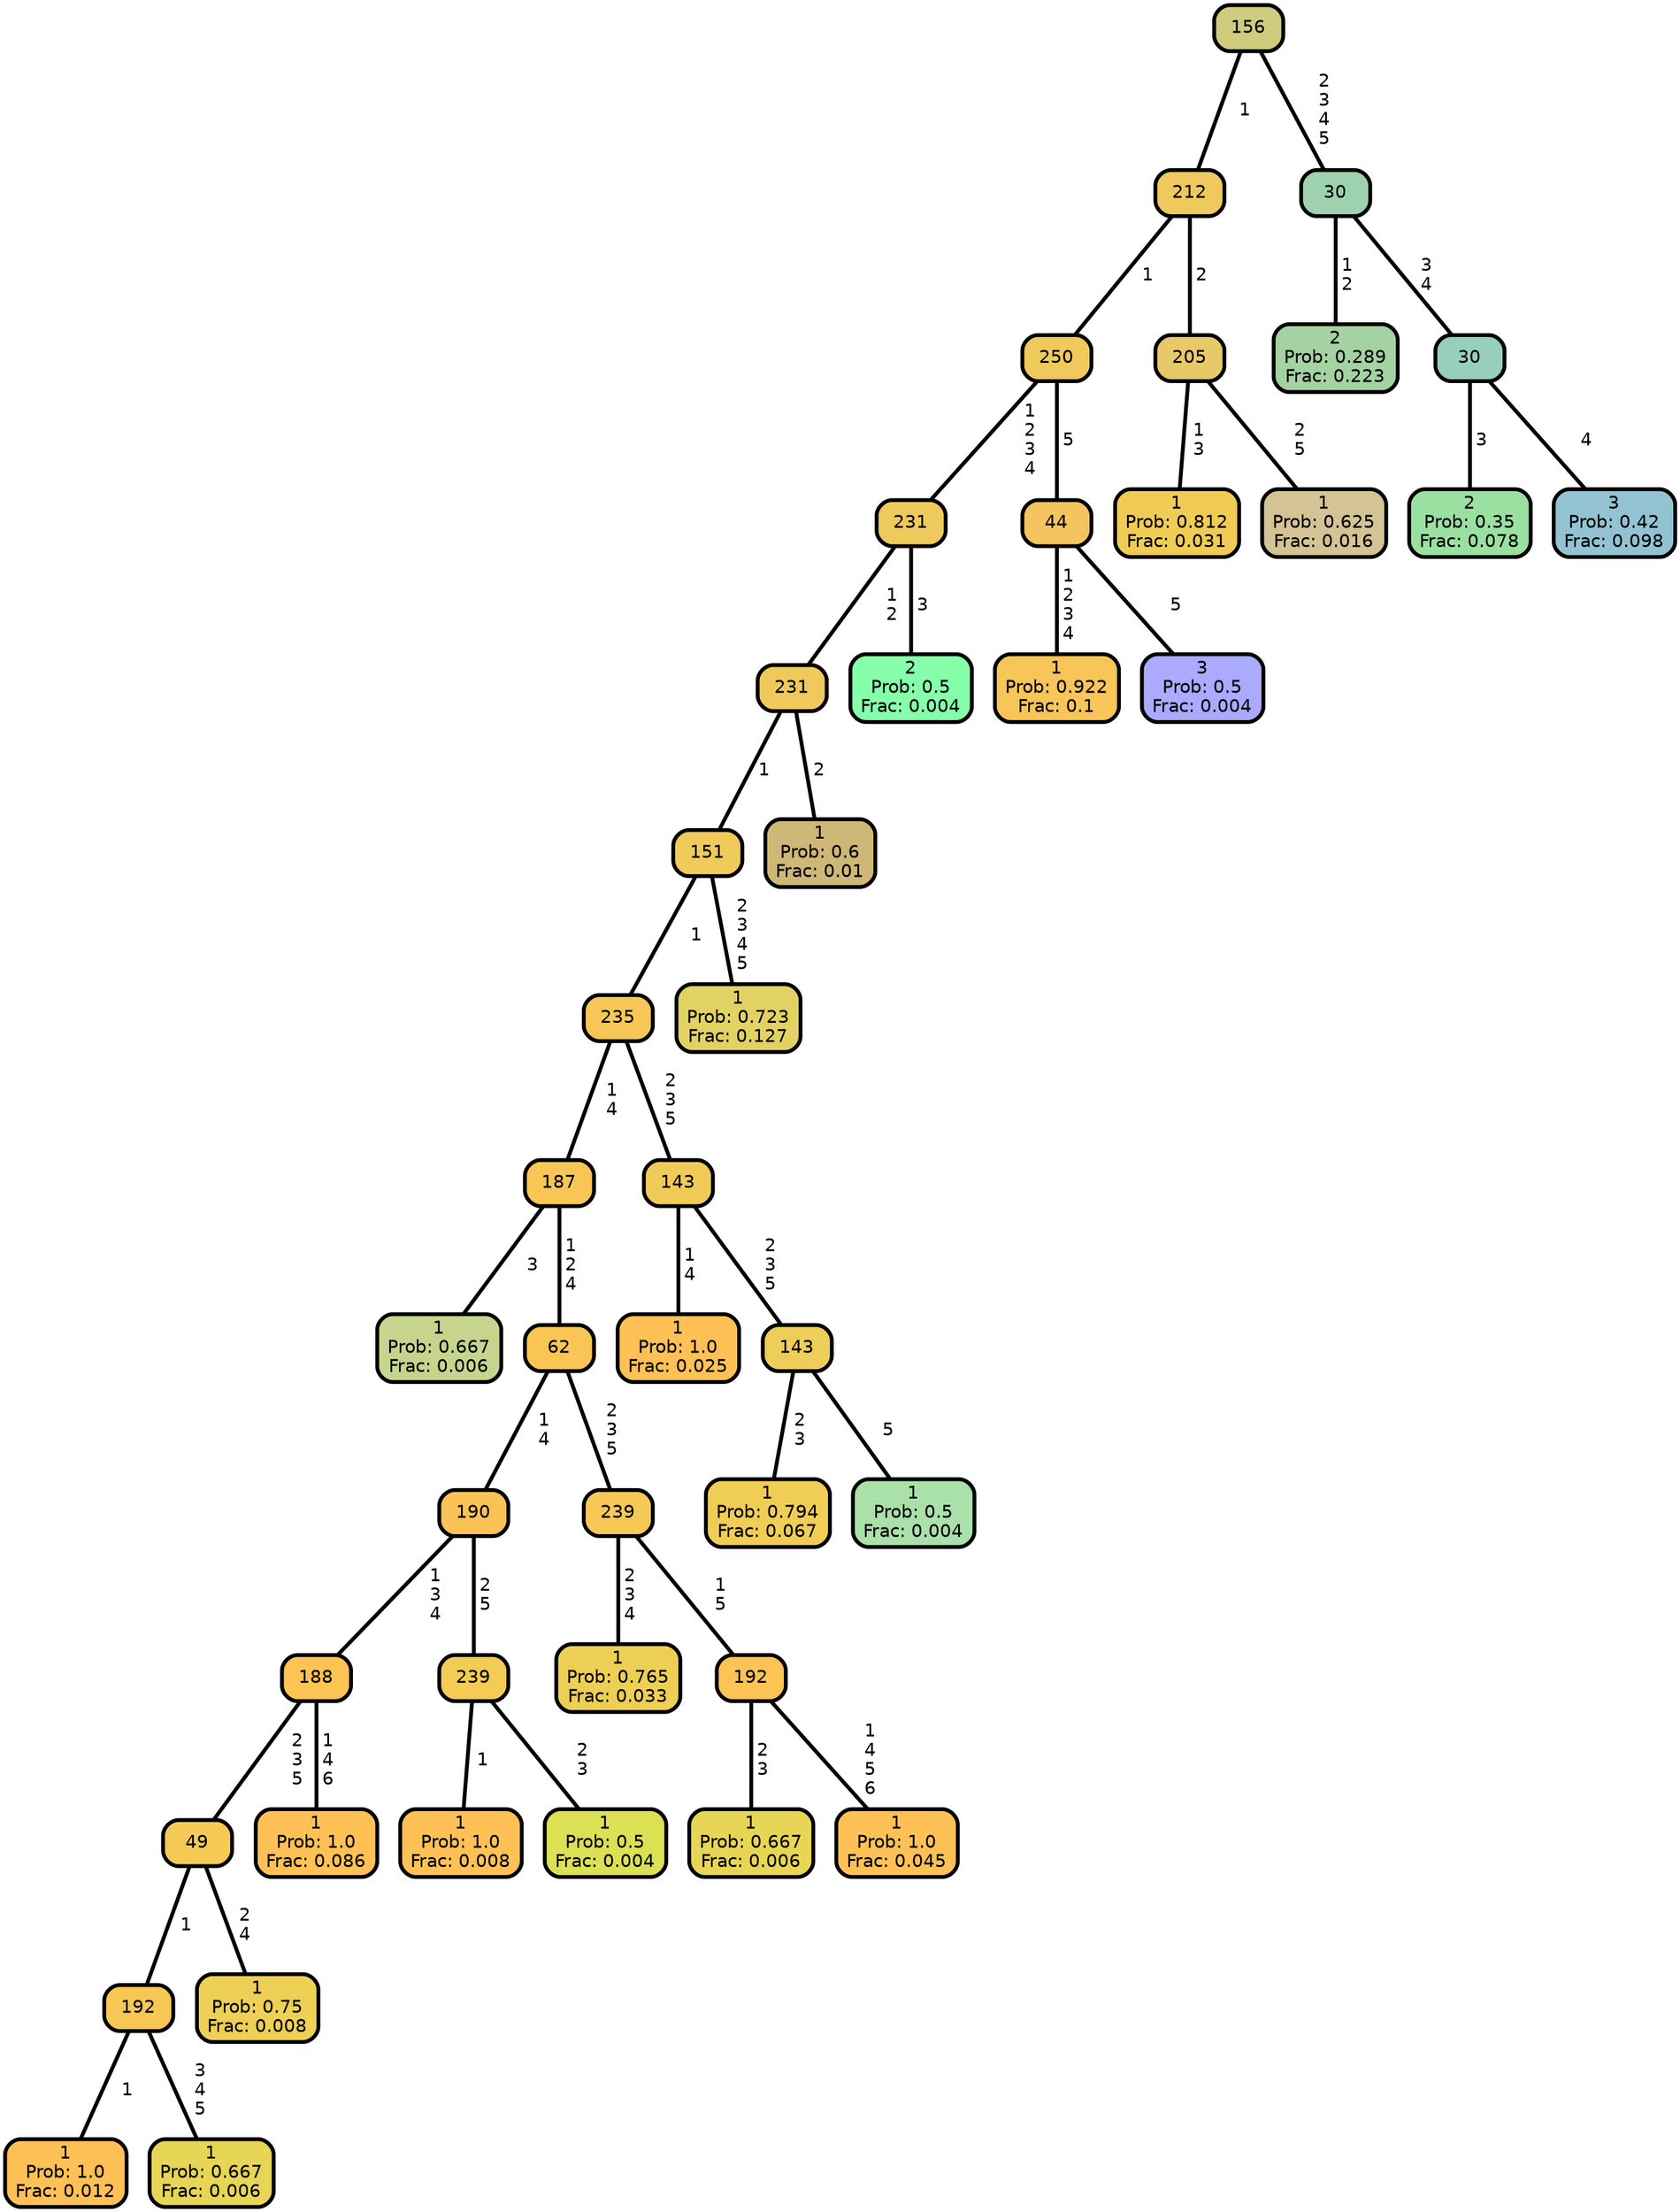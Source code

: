 graph Tree {
node [shape=box, style="filled, rounded",color="black",penwidth="3",fontcolor="black",                 fontname=helvetica] ;
graph [ranksep="0 equally", splines=straight,                 bgcolor=transparent, dpi=200] ;
edge [fontname=helvetica, color=black] ;
0 [label="1
Prob: 0.667
Frac: 0.006", fillcolor="#c6d58d"] ;
1 [label="187", fillcolor="#f8c656"] ;
2 [label="1
Prob: 1.0
Frac: 0.012", fillcolor="#ffc155"] ;
3 [label="192", fillcolor="#f7c755"] ;
4 [label="1
Prob: 0.667
Frac: 0.006", fillcolor="#e7d555"] ;
5 [label="49", fillcolor="#f4ca55"] ;
6 [label="1
Prob: 0.75
Frac: 0.008", fillcolor="#edd055"] ;
7 [label="188", fillcolor="#fcc355"] ;
8 [label="1
Prob: 1.0
Frac: 0.086", fillcolor="#ffc155"] ;
9 [label="190", fillcolor="#fbc355"] ;
10 [label="1
Prob: 1.0
Frac: 0.008", fillcolor="#ffc155"] ;
11 [label="239", fillcolor="#f3cb55"] ;
12 [label="1
Prob: 0.5
Frac: 0.004", fillcolor="#dbe055"] ;
13 [label="62", fillcolor="#f9c555"] ;
14 [label="1
Prob: 0.765
Frac: 0.033", fillcolor="#eecf55"] ;
15 [label="239", fillcolor="#f6c855"] ;
16 [label="1
Prob: 0.667
Frac: 0.006", fillcolor="#e7d555"] ;
17 [label="192", fillcolor="#fcc355"] ;
18 [label="1
Prob: 1.0
Frac: 0.045", fillcolor="#ffc155"] ;
19 [label="235", fillcolor="#f6c757"] ;
20 [label="1
Prob: 1.0
Frac: 0.025", fillcolor="#ffc155"] ;
21 [label="143", fillcolor="#f1cb58"] ;
22 [label="1
Prob: 0.794
Frac: 0.067", fillcolor="#f0cd55"] ;
23 [label="143", fillcolor="#ecce59"] ;
24 [label="1
Prob: 0.5
Frac: 0.004", fillcolor="#aae0aa"] ;
25 [label="151", fillcolor="#f0ca5b"] ;
26 [label="1
Prob: 0.723
Frac: 0.127", fillcolor="#e2d264"] ;
27 [label="231", fillcolor="#efca5b"] ;
28 [label="1
Prob: 0.6
Frac: 0.01", fillcolor="#cfb777"] ;
29 [label="231", fillcolor="#eeca5c"] ;
30 [label="2
Prob: 0.5
Frac: 0.004", fillcolor="#86ffaa"] ;
31 [label="250", fillcolor="#efc95c"] ;
32 [label="1
Prob: 0.922
Frac: 0.1", fillcolor="#f7c558"] ;
33 [label="44", fillcolor="#f4c45e"] ;
34 [label="3
Prob: 0.5
Frac: 0.004", fillcolor="#aaaaff"] ;
35 [label="212", fillcolor="#efc95d"] ;
36 [label="1
Prob: 0.812
Frac: 0.031", fillcolor="#f1cc55"] ;
37 [label="205", fillcolor="#e7c96a"] ;
38 [label="1
Prob: 0.625
Frac: 0.016", fillcolor="#d4c394"] ;
39 [label="156", fillcolor="#cfcc7d"] ;
40 [label="2
Prob: 0.289
Frac: 0.223", fillcolor="#a4d2a2"] ;
41 [label="30", fillcolor="#9ed2ae"] ;
42 [label="2
Prob: 0.35
Frac: 0.078", fillcolor="#9ae1a1"] ;
43 [label="30", fillcolor="#96d0bc"] ;
44 [label="3
Prob: 0.42
Frac: 0.098", fillcolor="#93c3d2"] ;
1 -- 0 [label=" 3",penwidth=3] ;
1 -- 13 [label=" 1\n 2\n 4",penwidth=3] ;
3 -- 2 [label=" 1",penwidth=3] ;
3 -- 4 [label=" 3\n 4\n 5",penwidth=3] ;
5 -- 3 [label=" 1",penwidth=3] ;
5 -- 6 [label=" 2\n 4",penwidth=3] ;
7 -- 5 [label=" 2\n 3\n 5",penwidth=3] ;
7 -- 8 [label=" 1\n 4\n 6",penwidth=3] ;
9 -- 7 [label=" 1\n 3\n 4",penwidth=3] ;
9 -- 11 [label=" 2\n 5",penwidth=3] ;
11 -- 10 [label=" 1",penwidth=3] ;
11 -- 12 [label=" 2\n 3",penwidth=3] ;
13 -- 9 [label=" 1\n 4",penwidth=3] ;
13 -- 15 [label=" 2\n 3\n 5",penwidth=3] ;
15 -- 14 [label=" 2\n 3\n 4",penwidth=3] ;
15 -- 17 [label=" 1\n 5",penwidth=3] ;
17 -- 16 [label=" 2\n 3",penwidth=3] ;
17 -- 18 [label=" 1\n 4\n 5\n 6",penwidth=3] ;
19 -- 1 [label=" 1\n 4",penwidth=3] ;
19 -- 21 [label=" 2\n 3\n 5",penwidth=3] ;
21 -- 20 [label=" 1\n 4",penwidth=3] ;
21 -- 23 [label=" 2\n 3\n 5",penwidth=3] ;
23 -- 22 [label=" 2\n 3",penwidth=3] ;
23 -- 24 [label=" 5",penwidth=3] ;
25 -- 19 [label=" 1",penwidth=3] ;
25 -- 26 [label=" 2\n 3\n 4\n 5",penwidth=3] ;
27 -- 25 [label=" 1",penwidth=3] ;
27 -- 28 [label=" 2",penwidth=3] ;
29 -- 27 [label=" 1\n 2",penwidth=3] ;
29 -- 30 [label=" 3",penwidth=3] ;
31 -- 29 [label=" 1\n 2\n 3\n 4",penwidth=3] ;
31 -- 33 [label=" 5",penwidth=3] ;
33 -- 32 [label=" 1\n 2\n 3\n 4",penwidth=3] ;
33 -- 34 [label=" 5",penwidth=3] ;
35 -- 31 [label=" 1",penwidth=3] ;
35 -- 37 [label=" 2",penwidth=3] ;
37 -- 36 [label=" 1\n 3",penwidth=3] ;
37 -- 38 [label=" 2\n 5",penwidth=3] ;
39 -- 35 [label=" 1",penwidth=3] ;
39 -- 41 [label=" 2\n 3\n 4\n 5",penwidth=3] ;
41 -- 40 [label=" 1\n 2",penwidth=3] ;
41 -- 43 [label=" 3\n 4",penwidth=3] ;
43 -- 42 [label=" 3",penwidth=3] ;
43 -- 44 [label=" 4",penwidth=3] ;
{rank = same;}}
